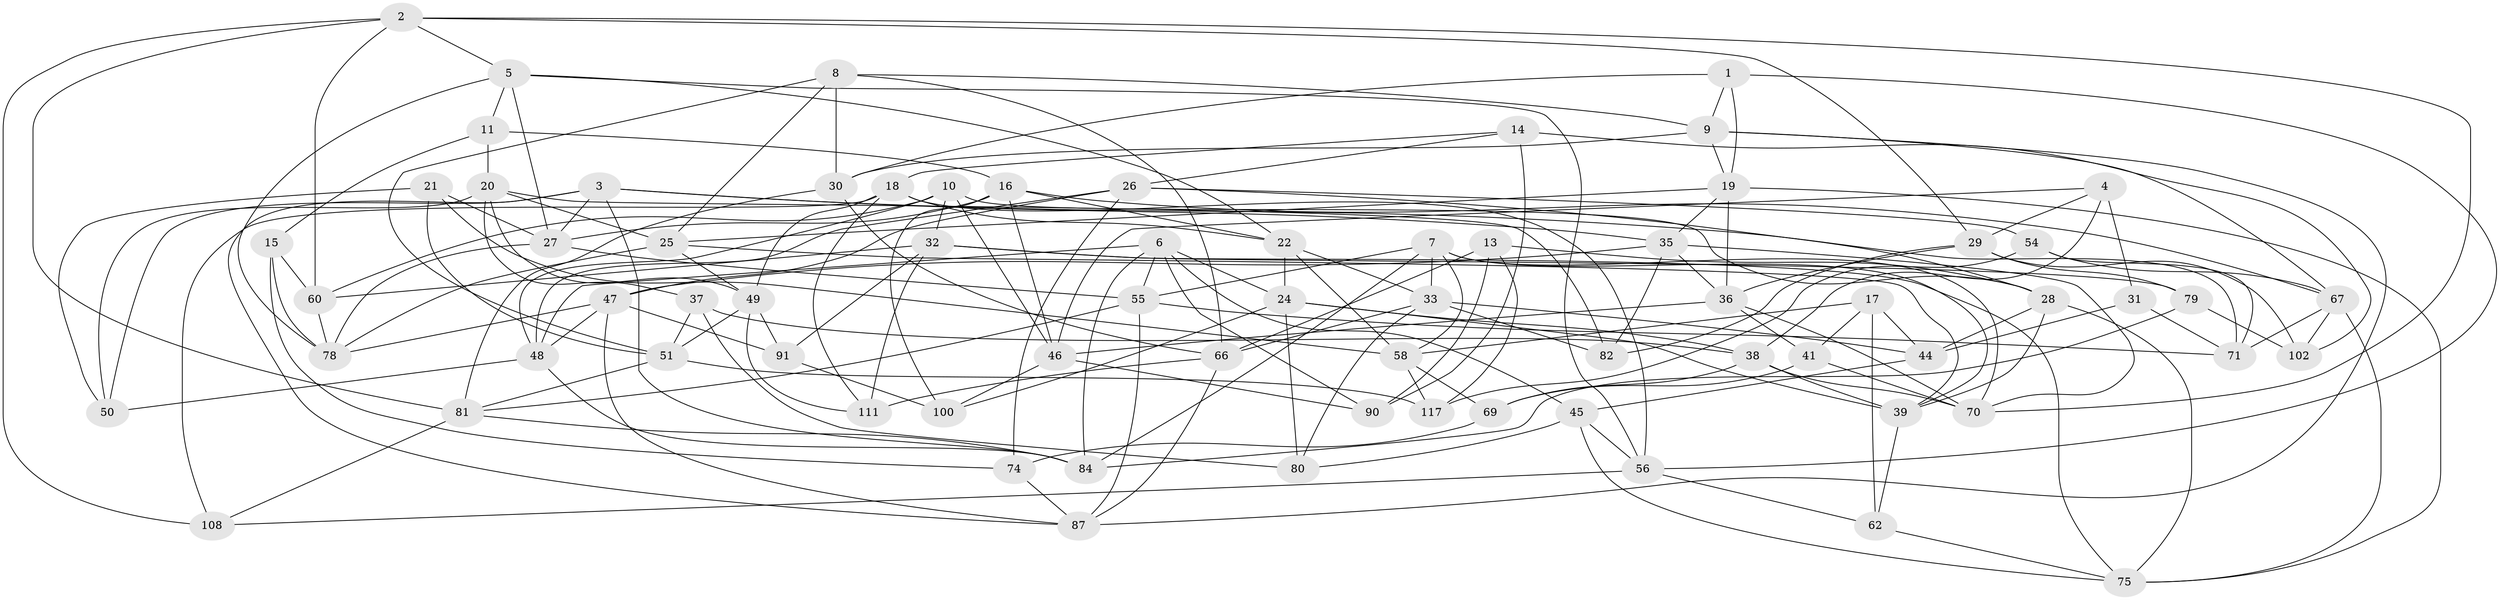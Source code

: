 // Generated by graph-tools (version 1.1) at 2025/24/03/03/25 07:24:26]
// undirected, 72 vertices, 186 edges
graph export_dot {
graph [start="1"]
  node [color=gray90,style=filled];
  1;
  2 [super="+34"];
  3 [super="+72"];
  4;
  5 [super="+40"];
  6 [super="+73"];
  7 [super="+76"];
  8 [super="+12"];
  9 [super="+115"];
  10 [super="+113"];
  11;
  13;
  14;
  15;
  16 [super="+59"];
  17;
  18 [super="+112"];
  19 [super="+42"];
  20 [super="+23"];
  21;
  22 [super="+95"];
  24 [super="+116"];
  25 [super="+86"];
  26 [super="+77"];
  27 [super="+101"];
  28 [super="+53"];
  29 [super="+43"];
  30 [super="+88"];
  31;
  32 [super="+63"];
  33 [super="+92"];
  35 [super="+110"];
  36 [super="+89"];
  37;
  38 [super="+65"];
  39 [super="+96"];
  41;
  44 [super="+83"];
  45 [super="+68"];
  46 [super="+104"];
  47 [super="+64"];
  48 [super="+52"];
  49 [super="+97"];
  50;
  51 [super="+57"];
  54;
  55 [super="+106"];
  56 [super="+61"];
  58 [super="+114"];
  60 [super="+85"];
  62;
  66 [super="+109"];
  67 [super="+118"];
  69;
  70 [super="+94"];
  71 [super="+103"];
  74;
  75 [super="+105"];
  78 [super="+98"];
  79;
  80;
  81 [super="+107"];
  82;
  84 [super="+93"];
  87 [super="+99"];
  90;
  91;
  100;
  102;
  108;
  111;
  117;
  1 -- 9;
  1 -- 30;
  1 -- 56;
  1 -- 19;
  2 -- 5;
  2 -- 29;
  2 -- 70;
  2 -- 81;
  2 -- 108;
  2 -- 60;
  3 -- 50;
  3 -- 84;
  3 -- 71;
  3 -- 27;
  3 -- 87;
  3 -- 35;
  4 -- 31;
  4 -- 38;
  4 -- 46;
  4 -- 29;
  5 -- 78;
  5 -- 56;
  5 -- 27;
  5 -- 11;
  5 -- 22;
  6 -- 55;
  6 -- 90;
  6 -- 24;
  6 -- 45;
  6 -- 84;
  6 -- 48;
  7 -- 58;
  7 -- 33;
  7 -- 84;
  7 -- 39;
  7 -- 70;
  7 -- 55;
  8 -- 9;
  8 -- 66;
  8 -- 30 [weight=2];
  8 -- 25;
  8 -- 51;
  9 -- 30;
  9 -- 67;
  9 -- 19;
  9 -- 87;
  10 -- 60 [weight=2];
  10 -- 48;
  10 -- 46;
  10 -- 32;
  10 -- 28;
  11 -- 15;
  11 -- 20;
  11 -- 16;
  13 -- 90;
  13 -- 28;
  13 -- 117;
  13 -- 66;
  14 -- 90;
  14 -- 102;
  14 -- 18;
  14 -- 26;
  15 -- 74;
  15 -- 78;
  15 -- 60;
  16 -- 22;
  16 -- 100;
  16 -- 27;
  16 -- 67;
  16 -- 46;
  17 -- 41;
  17 -- 62;
  17 -- 58;
  17 -- 44;
  18 -- 111;
  18 -- 108;
  18 -- 22;
  18 -- 49;
  18 -- 56;
  19 -- 36;
  19 -- 25;
  19 -- 35;
  19 -- 75;
  20 -- 37;
  20 -- 25;
  20 -- 49;
  20 -- 82;
  20 -- 50;
  21 -- 51;
  21 -- 50;
  21 -- 58;
  21 -- 27;
  22 -- 24;
  22 -- 33;
  22 -- 58;
  24 -- 38;
  24 -- 100;
  24 -- 80;
  24 -- 39;
  25 -- 78;
  25 -- 49;
  25 -- 39;
  26 -- 48;
  26 -- 47;
  26 -- 54;
  26 -- 74;
  26 -- 28;
  27 -- 78;
  27 -- 55;
  28 -- 75;
  28 -- 44;
  28 -- 39;
  29 -- 102;
  29 -- 79;
  29 -- 82;
  29 -- 36;
  30 -- 81;
  30 -- 66;
  31 -- 71 [weight=2];
  31 -- 44;
  32 -- 111;
  32 -- 75;
  32 -- 91;
  32 -- 79;
  32 -- 60;
  33 -- 82;
  33 -- 80;
  33 -- 66;
  33 -- 44;
  35 -- 82;
  35 -- 36;
  35 -- 70;
  35 -- 47;
  36 -- 41;
  36 -- 46;
  36 -- 70;
  37 -- 80;
  37 -- 38;
  37 -- 51;
  38 -- 69;
  38 -- 39;
  38 -- 70;
  39 -- 62;
  41 -- 69;
  41 -- 70;
  44 -- 45 [weight=2];
  45 -- 56;
  45 -- 80;
  45 -- 75;
  46 -- 100;
  46 -- 90;
  47 -- 87;
  47 -- 48;
  47 -- 91;
  47 -- 78;
  48 -- 84;
  48 -- 50;
  49 -- 111;
  49 -- 91;
  49 -- 51;
  51 -- 117;
  51 -- 81;
  54 -- 71;
  54 -- 117;
  54 -- 67;
  55 -- 87;
  55 -- 71;
  55 -- 81;
  56 -- 108;
  56 -- 62;
  58 -- 117;
  58 -- 69;
  60 -- 78;
  62 -- 75;
  66 -- 111;
  66 -- 87;
  67 -- 75;
  67 -- 71;
  67 -- 102;
  69 -- 74;
  74 -- 87;
  79 -- 102;
  79 -- 84;
  81 -- 108;
  81 -- 84;
  91 -- 100;
}
